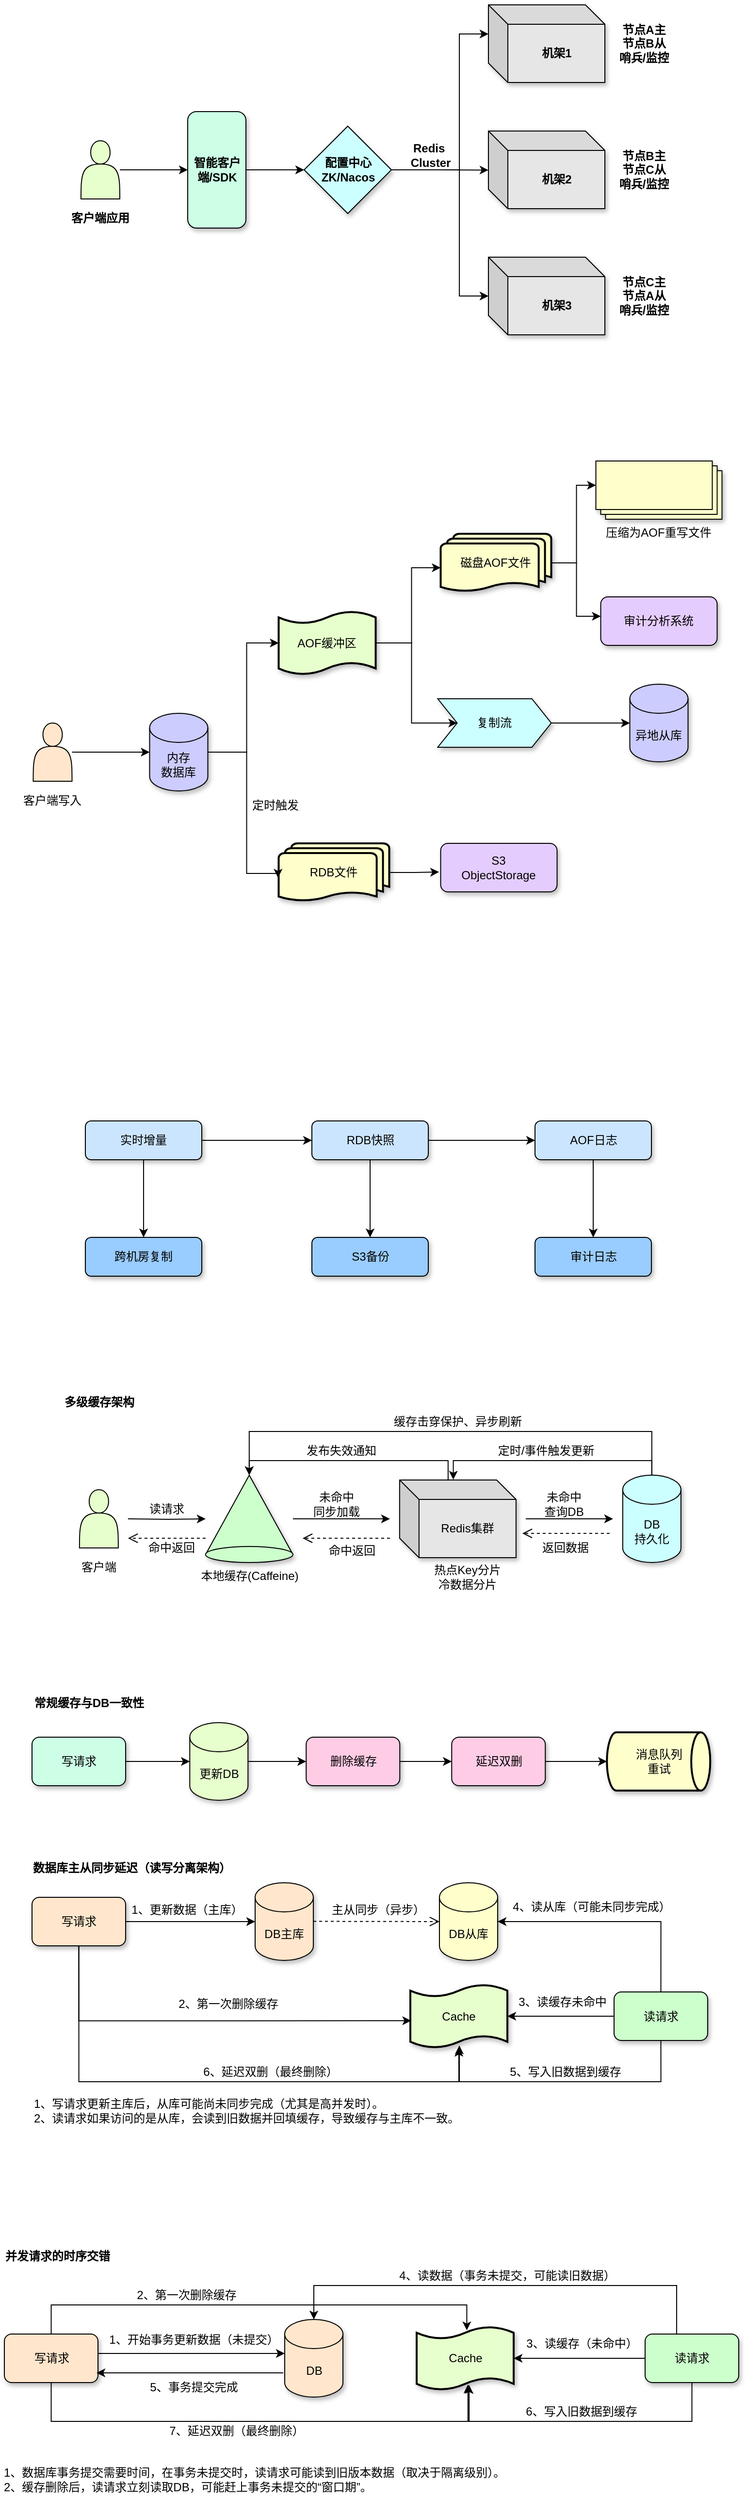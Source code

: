 <mxfile version="28.0.7">
  <diagram name="第 1 页" id="ju_VNKDs2XEqtu8UT7Nd">
    <mxGraphModel dx="1317" dy="641" grid="1" gridSize="10" guides="1" tooltips="1" connect="1" arrows="1" fold="1" page="1" pageScale="1" pageWidth="827" pageHeight="1169" math="0" shadow="0">
      <root>
        <mxCell id="0" />
        <mxCell id="1" parent="0" />
        <mxCell id="SutA2bySumvuOBI0gKyh-1" value="" style="group" parent="1" vertex="1" connectable="0">
          <mxGeometry x="102" y="90" width="623.5" height="340" as="geometry" />
        </mxCell>
        <mxCell id="SutA2bySumvuOBI0gKyh-2" style="edgeStyle=orthogonalEdgeStyle;rounded=0;orthogonalLoop=1;jettySize=auto;html=1;entryX=0.5;entryY=1;entryDx=0;entryDy=0;" parent="SutA2bySumvuOBI0gKyh-1" source="SutA2bySumvuOBI0gKyh-3" target="SutA2bySumvuOBI0gKyh-5" edge="1">
          <mxGeometry relative="1" as="geometry" />
        </mxCell>
        <mxCell id="SutA2bySumvuOBI0gKyh-3" value="" style="shape=actor;whiteSpace=wrap;html=1;fillColor=#E6FFCC;" parent="SutA2bySumvuOBI0gKyh-1" vertex="1">
          <mxGeometry x="13.5" y="140" width="40" height="60" as="geometry" />
        </mxCell>
        <mxCell id="SutA2bySumvuOBI0gKyh-4" style="edgeStyle=orthogonalEdgeStyle;rounded=0;orthogonalLoop=1;jettySize=auto;html=1;entryX=0;entryY=0.5;entryDx=0;entryDy=0;" parent="SutA2bySumvuOBI0gKyh-1" source="SutA2bySumvuOBI0gKyh-5" target="SutA2bySumvuOBI0gKyh-6" edge="1">
          <mxGeometry relative="1" as="geometry" />
        </mxCell>
        <mxCell id="SutA2bySumvuOBI0gKyh-5" value="&lt;b&gt;智能客户端/SDK&lt;/b&gt;" style="rounded=1;whiteSpace=wrap;html=1;direction=south;shadow=1;fillColor=#CCFFE6;" parent="SutA2bySumvuOBI0gKyh-1" vertex="1">
          <mxGeometry x="123.5" y="110" width="60" height="120" as="geometry" />
        </mxCell>
        <mxCell id="SutA2bySumvuOBI0gKyh-6" value="&lt;b&gt;配置中心 ZK/Nacos&lt;/b&gt;" style="rhombus;whiteSpace=wrap;html=1;shadow=1;fillColor=#CCFFFF;" parent="SutA2bySumvuOBI0gKyh-1" vertex="1">
          <mxGeometry x="243.5" y="125" width="90" height="90" as="geometry" />
        </mxCell>
        <mxCell id="SutA2bySumvuOBI0gKyh-7" value="&lt;b&gt;机架1&lt;/b&gt;" style="shape=cube;whiteSpace=wrap;html=1;boundedLbl=1;backgroundOutline=1;darkOpacity=0.05;darkOpacity2=0.1;shadow=1;fillColor=#E6E6E6;" parent="SutA2bySumvuOBI0gKyh-1" vertex="1">
          <mxGeometry x="433.5" width="120" height="80" as="geometry" />
        </mxCell>
        <mxCell id="SutA2bySumvuOBI0gKyh-8" value="&lt;b&gt;机架2&lt;/b&gt;" style="shape=cube;whiteSpace=wrap;html=1;boundedLbl=1;backgroundOutline=1;darkOpacity=0.05;darkOpacity2=0.1;shadow=1;fillColor=#E6E6E6;" parent="SutA2bySumvuOBI0gKyh-1" vertex="1">
          <mxGeometry x="433.5" y="130" width="120" height="80" as="geometry" />
        </mxCell>
        <mxCell id="SutA2bySumvuOBI0gKyh-9" value="&lt;b&gt;机架3&lt;/b&gt;" style="shape=cube;whiteSpace=wrap;html=1;boundedLbl=1;backgroundOutline=1;darkOpacity=0.05;darkOpacity2=0.1;shadow=1;fillColor=#E6E6E6;" parent="SutA2bySumvuOBI0gKyh-1" vertex="1">
          <mxGeometry x="433.5" y="260" width="120" height="80" as="geometry" />
        </mxCell>
        <mxCell id="SutA2bySumvuOBI0gKyh-10" value="&lt;b&gt;客户端应用&lt;/b&gt;" style="text;strokeColor=none;align=center;fillColor=none;html=1;verticalAlign=middle;whiteSpace=wrap;rounded=0;" parent="SutA2bySumvuOBI0gKyh-1" vertex="1">
          <mxGeometry y="210" width="67" height="20" as="geometry" />
        </mxCell>
        <mxCell id="SutA2bySumvuOBI0gKyh-11" style="edgeStyle=orthogonalEdgeStyle;rounded=0;orthogonalLoop=1;jettySize=auto;html=1;exitX=1;exitY=0.5;exitDx=0;exitDy=0;entryX=0;entryY=0.503;entryDx=0;entryDy=0;entryPerimeter=0;" parent="SutA2bySumvuOBI0gKyh-1" source="SutA2bySumvuOBI0gKyh-6" target="SutA2bySumvuOBI0gKyh-8" edge="1">
          <mxGeometry relative="1" as="geometry" />
        </mxCell>
        <mxCell id="SutA2bySumvuOBI0gKyh-12" style="edgeStyle=orthogonalEdgeStyle;rounded=0;orthogonalLoop=1;jettySize=auto;html=1;exitX=1;exitY=0.5;exitDx=0;exitDy=0;entryX=0;entryY=0;entryDx=0;entryDy=30;entryPerimeter=0;" parent="SutA2bySumvuOBI0gKyh-1" source="SutA2bySumvuOBI0gKyh-6" target="SutA2bySumvuOBI0gKyh-7" edge="1">
          <mxGeometry relative="1" as="geometry">
            <Array as="points">
              <mxPoint x="403.5" y="170" />
              <mxPoint x="403.5" y="30" />
            </Array>
          </mxGeometry>
        </mxCell>
        <mxCell id="SutA2bySumvuOBI0gKyh-13" style="edgeStyle=orthogonalEdgeStyle;rounded=0;orthogonalLoop=1;jettySize=auto;html=1;exitX=1;exitY=0.5;exitDx=0;exitDy=0;entryX=0;entryY=0.5;entryDx=0;entryDy=0;entryPerimeter=0;" parent="SutA2bySumvuOBI0gKyh-1" source="SutA2bySumvuOBI0gKyh-6" target="SutA2bySumvuOBI0gKyh-9" edge="1">
          <mxGeometry relative="1" as="geometry">
            <Array as="points">
              <mxPoint x="403.5" y="170" />
              <mxPoint x="403.5" y="300" />
            </Array>
          </mxGeometry>
        </mxCell>
        <mxCell id="SutA2bySumvuOBI0gKyh-14" value="&lt;b&gt;Redis&amp;nbsp;&lt;/b&gt;&lt;div&gt;&lt;b&gt;Cluster&lt;/b&gt;&lt;/div&gt;" style="text;strokeColor=none;align=center;fillColor=none;html=1;verticalAlign=middle;whiteSpace=wrap;rounded=0;" parent="SutA2bySumvuOBI0gKyh-1" vertex="1">
          <mxGeometry x="353.5" y="140" width="40" height="30" as="geometry" />
        </mxCell>
        <mxCell id="SutA2bySumvuOBI0gKyh-15" value="&lt;b&gt;节点A主&lt;br&gt;节点B从&lt;br&gt;哨兵/监控&lt;/b&gt;" style="text;strokeColor=none;align=center;fillColor=none;html=1;verticalAlign=middle;whiteSpace=wrap;rounded=0;" parent="SutA2bySumvuOBI0gKyh-1" vertex="1">
          <mxGeometry x="563.5" y="17.5" width="60" height="45" as="geometry" />
        </mxCell>
        <mxCell id="SutA2bySumvuOBI0gKyh-16" value="&lt;b&gt;节点B主&lt;br&gt;节点C从&lt;br&gt;哨兵/监控&lt;/b&gt;" style="text;strokeColor=none;align=center;fillColor=none;html=1;verticalAlign=middle;whiteSpace=wrap;rounded=0;" parent="SutA2bySumvuOBI0gKyh-1" vertex="1">
          <mxGeometry x="563.5" y="145" width="60" height="50" as="geometry" />
        </mxCell>
        <mxCell id="SutA2bySumvuOBI0gKyh-17" value="&lt;b&gt;节点C主&lt;br&gt;节点A从&lt;br&gt;哨兵/监控&lt;/b&gt;" style="text;strokeColor=none;align=center;fillColor=none;html=1;verticalAlign=middle;whiteSpace=wrap;rounded=0;" parent="SutA2bySumvuOBI0gKyh-1" vertex="1">
          <mxGeometry x="563.5" y="275" width="60" height="50" as="geometry" />
        </mxCell>
        <mxCell id="SutA2bySumvuOBI0gKyh-55" value="" style="group" parent="1" vertex="1" connectable="0">
          <mxGeometry x="51.25" y="560" width="725" height="520" as="geometry" />
        </mxCell>
        <mxCell id="SutA2bySumvuOBI0gKyh-56" value="" style="shape=actor;whiteSpace=wrap;html=1;fillColor=#FFE6CC;" parent="SutA2bySumvuOBI0gKyh-55" vertex="1">
          <mxGeometry x="15" y="270" width="40" height="60" as="geometry" />
        </mxCell>
        <mxCell id="SutA2bySumvuOBI0gKyh-57" value="内存&lt;div&gt;数据库&lt;/div&gt;" style="shape=cylinder3;whiteSpace=wrap;html=1;boundedLbl=1;backgroundOutline=1;size=15;shadow=1;fillColor=#CCCCFF;" parent="SutA2bySumvuOBI0gKyh-55" vertex="1">
          <mxGeometry x="135" y="260" width="60" height="80" as="geometry" />
        </mxCell>
        <mxCell id="SutA2bySumvuOBI0gKyh-58" value="RDB文件" style="strokeWidth=2;html=1;shape=mxgraph.flowchart.multi-document;whiteSpace=wrap;shadow=1;fillColor=#FFFFCC;" parent="SutA2bySumvuOBI0gKyh-55" vertex="1">
          <mxGeometry x="268" y="394" width="114" height="60" as="geometry" />
        </mxCell>
        <mxCell id="SutA2bySumvuOBI0gKyh-59" value="S3&lt;br&gt;ObjectStorage" style="rounded=1;whiteSpace=wrap;html=1;shadow=1;fillColor=#E5CCFF;" parent="SutA2bySumvuOBI0gKyh-55" vertex="1">
          <mxGeometry x="435" y="394" width="120" height="50" as="geometry" />
        </mxCell>
        <mxCell id="SutA2bySumvuOBI0gKyh-60" style="edgeStyle=orthogonalEdgeStyle;rounded=0;orthogonalLoop=1;jettySize=auto;html=1;entryX=0;entryY=0.5;entryDx=0;entryDy=0;entryPerimeter=0;" parent="SutA2bySumvuOBI0gKyh-55" source="SutA2bySumvuOBI0gKyh-56" target="SutA2bySumvuOBI0gKyh-57" edge="1">
          <mxGeometry relative="1" as="geometry" />
        </mxCell>
        <mxCell id="SutA2bySumvuOBI0gKyh-61" style="edgeStyle=orthogonalEdgeStyle;rounded=0;orthogonalLoop=1;jettySize=auto;html=1;exitX=1;exitY=0.5;exitDx=0;exitDy=0;exitPerimeter=0;entryX=0;entryY=0.5;entryDx=0;entryDy=0;entryPerimeter=0;" parent="SutA2bySumvuOBI0gKyh-55" source="SutA2bySumvuOBI0gKyh-57" target="SutA2bySumvuOBI0gKyh-68" edge="1">
          <mxGeometry relative="1" as="geometry">
            <Array as="points">
              <mxPoint x="235" y="300" />
              <mxPoint x="235" y="188" />
            </Array>
          </mxGeometry>
        </mxCell>
        <mxCell id="SutA2bySumvuOBI0gKyh-62" style="edgeStyle=orthogonalEdgeStyle;rounded=0;orthogonalLoop=1;jettySize=auto;html=1;exitX=1;exitY=0.5;exitDx=0;exitDy=0;exitPerimeter=0;entryX=-0.006;entryY=0.589;entryDx=0;entryDy=0;entryPerimeter=0;" parent="SutA2bySumvuOBI0gKyh-55" source="SutA2bySumvuOBI0gKyh-57" target="SutA2bySumvuOBI0gKyh-58" edge="1">
          <mxGeometry relative="1" as="geometry">
            <Array as="points">
              <mxPoint x="235" y="300" />
              <mxPoint x="235" y="425" />
            </Array>
          </mxGeometry>
        </mxCell>
        <mxCell id="SutA2bySumvuOBI0gKyh-63" style="edgeStyle=orthogonalEdgeStyle;rounded=0;orthogonalLoop=1;jettySize=auto;html=1;entryX=-0.014;entryY=0.591;entryDx=0;entryDy=0;entryPerimeter=0;" parent="SutA2bySumvuOBI0gKyh-55" source="SutA2bySumvuOBI0gKyh-58" target="SutA2bySumvuOBI0gKyh-59" edge="1">
          <mxGeometry relative="1" as="geometry" />
        </mxCell>
        <mxCell id="SutA2bySumvuOBI0gKyh-64" value="客户端写入" style="text;strokeColor=none;align=center;fillColor=none;html=1;verticalAlign=middle;whiteSpace=wrap;rounded=0;" parent="SutA2bySumvuOBI0gKyh-55" vertex="1">
          <mxGeometry y="340" width="70" height="20" as="geometry" />
        </mxCell>
        <mxCell id="SutA2bySumvuOBI0gKyh-65" value="定时触发" style="text;strokeColor=none;align=center;fillColor=none;html=1;verticalAlign=middle;whiteSpace=wrap;rounded=0;" parent="SutA2bySumvuOBI0gKyh-55" vertex="1">
          <mxGeometry x="235" y="340" width="60" height="30" as="geometry" />
        </mxCell>
        <mxCell id="SutA2bySumvuOBI0gKyh-66" value="" style="group" parent="SutA2bySumvuOBI0gKyh-55" vertex="1" connectable="0">
          <mxGeometry x="268" width="457" height="310" as="geometry" />
        </mxCell>
        <mxCell id="SutA2bySumvuOBI0gKyh-67" style="edgeStyle=orthogonalEdgeStyle;rounded=0;orthogonalLoop=1;jettySize=auto;html=1;exitX=1;exitY=0.5;exitDx=0;exitDy=0;exitPerimeter=0;entryX=0;entryY=0.5;entryDx=0;entryDy=0;" parent="SutA2bySumvuOBI0gKyh-66" source="SutA2bySumvuOBI0gKyh-68" target="SutA2bySumvuOBI0gKyh-69" edge="1">
          <mxGeometry relative="1" as="geometry">
            <Array as="points">
              <mxPoint x="137" y="188" />
              <mxPoint x="137" y="270" />
            </Array>
          </mxGeometry>
        </mxCell>
        <mxCell id="SutA2bySumvuOBI0gKyh-68" value="AOF缓冲区" style="shape=tape;whiteSpace=wrap;html=1;strokeWidth=2;size=0.19;shadow=1;fillColor=#E6FFCC;" parent="SutA2bySumvuOBI0gKyh-66" vertex="1">
          <mxGeometry y="155" width="100" height="65" as="geometry" />
        </mxCell>
        <mxCell id="SutA2bySumvuOBI0gKyh-69" value="复制流" style="shape=step;perimeter=stepPerimeter;whiteSpace=wrap;html=1;fixedSize=1;shadow=1;fillColor=#CCFFFF;" parent="SutA2bySumvuOBI0gKyh-66" vertex="1">
          <mxGeometry x="164" y="245" width="117" height="50" as="geometry" />
        </mxCell>
        <mxCell id="SutA2bySumvuOBI0gKyh-70" value="磁盘AOF文件" style="strokeWidth=2;html=1;shape=mxgraph.flowchart.multi-document;whiteSpace=wrap;shadow=1;fillColor=#FFFFCC;" parent="SutA2bySumvuOBI0gKyh-66" vertex="1">
          <mxGeometry x="167" y="75" width="114" height="60" as="geometry" />
        </mxCell>
        <mxCell id="SutA2bySumvuOBI0gKyh-71" value="压缩为AOF重写文件" style="verticalLabelPosition=bottom;verticalAlign=top;html=1;shape=mxgraph.basic.layered_rect;dx=10;outlineConnect=0;whiteSpace=wrap;shadow=1;fillColor=#FFFFCC;" parent="SutA2bySumvuOBI0gKyh-66" vertex="1">
          <mxGeometry x="327" width="130" height="60" as="geometry" />
        </mxCell>
        <mxCell id="SutA2bySumvuOBI0gKyh-72" value="异地从库" style="shape=cylinder3;whiteSpace=wrap;html=1;boundedLbl=1;backgroundOutline=1;size=15;shadow=1;fillColor=#CCCCFF;" parent="SutA2bySumvuOBI0gKyh-66" vertex="1">
          <mxGeometry x="362" y="230" width="60" height="80" as="geometry" />
        </mxCell>
        <mxCell id="SutA2bySumvuOBI0gKyh-73" value="审计分析系统" style="rounded=1;whiteSpace=wrap;html=1;shadow=1;fillColor=#E5CCFF;" parent="SutA2bySumvuOBI0gKyh-66" vertex="1">
          <mxGeometry x="332" y="140" width="120" height="50" as="geometry" />
        </mxCell>
        <mxCell id="SutA2bySumvuOBI0gKyh-74" style="edgeStyle=orthogonalEdgeStyle;rounded=0;orthogonalLoop=1;jettySize=auto;html=1;exitX=1;exitY=0.5;exitDx=0;exitDy=0;exitPerimeter=0;entryX=0;entryY=0.583;entryDx=0;entryDy=0;entryPerimeter=0;" parent="SutA2bySumvuOBI0gKyh-66" source="SutA2bySumvuOBI0gKyh-68" target="SutA2bySumvuOBI0gKyh-70" edge="1">
          <mxGeometry relative="1" as="geometry">
            <Array as="points">
              <mxPoint x="137" y="188" />
              <mxPoint x="137" y="110" />
            </Array>
          </mxGeometry>
        </mxCell>
        <mxCell id="SutA2bySumvuOBI0gKyh-75" style="edgeStyle=orthogonalEdgeStyle;rounded=0;orthogonalLoop=1;jettySize=auto;html=1;entryX=0;entryY=0;entryDx=0;entryDy=25;entryPerimeter=0;" parent="SutA2bySumvuOBI0gKyh-66" source="SutA2bySumvuOBI0gKyh-70" target="SutA2bySumvuOBI0gKyh-71" edge="1">
          <mxGeometry relative="1" as="geometry">
            <Array as="points">
              <mxPoint x="307" y="105" />
              <mxPoint x="307" y="25" />
            </Array>
          </mxGeometry>
        </mxCell>
        <mxCell id="SutA2bySumvuOBI0gKyh-76" style="edgeStyle=orthogonalEdgeStyle;rounded=0;orthogonalLoop=1;jettySize=auto;html=1;exitX=1;exitY=0.5;exitDx=0;exitDy=0;exitPerimeter=0;entryX=0;entryY=0.4;entryDx=0;entryDy=0;entryPerimeter=0;" parent="SutA2bySumvuOBI0gKyh-66" source="SutA2bySumvuOBI0gKyh-70" target="SutA2bySumvuOBI0gKyh-73" edge="1">
          <mxGeometry relative="1" as="geometry">
            <Array as="points">
              <mxPoint x="307" y="105" />
              <mxPoint x="307" y="160" />
            </Array>
          </mxGeometry>
        </mxCell>
        <mxCell id="SutA2bySumvuOBI0gKyh-77" style="edgeStyle=orthogonalEdgeStyle;rounded=0;orthogonalLoop=1;jettySize=auto;html=1;entryX=0;entryY=0.5;entryDx=0;entryDy=0;entryPerimeter=0;" parent="SutA2bySumvuOBI0gKyh-66" source="SutA2bySumvuOBI0gKyh-69" target="SutA2bySumvuOBI0gKyh-72" edge="1">
          <mxGeometry relative="1" as="geometry" />
        </mxCell>
        <mxCell id="NqtBwNRpQWelGXE45hyR-13" value="" style="group" vertex="1" connectable="0" parent="1">
          <mxGeometry x="65" y="1830" width="699.13" height="110" as="geometry" />
        </mxCell>
        <mxCell id="NqtBwNRpQWelGXE45hyR-9" style="edgeStyle=orthogonalEdgeStyle;rounded=0;orthogonalLoop=1;jettySize=auto;html=1;entryX=0;entryY=0.5;entryDx=0;entryDy=0;" edge="1" parent="NqtBwNRpQWelGXE45hyR-13" source="NqtBwNRpQWelGXE45hyR-2" target="NqtBwNRpQWelGXE45hyR-5">
          <mxGeometry relative="1" as="geometry" />
        </mxCell>
        <mxCell id="NqtBwNRpQWelGXE45hyR-2" value="更新DB" style="shape=cylinder3;whiteSpace=wrap;html=1;boundedLbl=1;backgroundOutline=1;size=15;fillColor=#E6FFCC;shadow=1;" vertex="1" parent="NqtBwNRpQWelGXE45hyR-13">
          <mxGeometry x="162.63" y="30" width="60" height="80" as="geometry" />
        </mxCell>
        <mxCell id="NqtBwNRpQWelGXE45hyR-3" value="写请求" style="rounded=1;whiteSpace=wrap;html=1;fillColor=#CCFFE6;shadow=1;" vertex="1" parent="NqtBwNRpQWelGXE45hyR-13">
          <mxGeometry y="45" width="96.5" height="50" as="geometry" />
        </mxCell>
        <mxCell id="NqtBwNRpQWelGXE45hyR-10" style="edgeStyle=orthogonalEdgeStyle;rounded=0;orthogonalLoop=1;jettySize=auto;html=1;entryX=0;entryY=0.5;entryDx=0;entryDy=0;" edge="1" parent="NqtBwNRpQWelGXE45hyR-13" source="NqtBwNRpQWelGXE45hyR-5" target="NqtBwNRpQWelGXE45hyR-6">
          <mxGeometry relative="1" as="geometry" />
        </mxCell>
        <mxCell id="NqtBwNRpQWelGXE45hyR-5" value="删除缓存" style="rounded=1;whiteSpace=wrap;html=1;fillColor=#FFCCE6;shadow=1;" vertex="1" parent="NqtBwNRpQWelGXE45hyR-13">
          <mxGeometry x="282.63" y="45" width="96.5" height="50" as="geometry" />
        </mxCell>
        <mxCell id="NqtBwNRpQWelGXE45hyR-6" value="延迟双删" style="rounded=1;whiteSpace=wrap;html=1;fillColor=#FFCCE6;shadow=1;" vertex="1" parent="NqtBwNRpQWelGXE45hyR-13">
          <mxGeometry x="432.63" y="45" width="96.5" height="50" as="geometry" />
        </mxCell>
        <mxCell id="NqtBwNRpQWelGXE45hyR-7" value="消息队列&lt;br&gt;重试" style="strokeWidth=2;html=1;shape=mxgraph.flowchart.direct_data;whiteSpace=wrap;fillColor=#FFFFCC;shadow=1;" vertex="1" parent="NqtBwNRpQWelGXE45hyR-13">
          <mxGeometry x="592.63" y="40" width="106.5" height="60" as="geometry" />
        </mxCell>
        <mxCell id="NqtBwNRpQWelGXE45hyR-8" style="edgeStyle=orthogonalEdgeStyle;rounded=0;orthogonalLoop=1;jettySize=auto;html=1;entryX=0;entryY=0.5;entryDx=0;entryDy=0;entryPerimeter=0;" edge="1" parent="NqtBwNRpQWelGXE45hyR-13" source="NqtBwNRpQWelGXE45hyR-3" target="NqtBwNRpQWelGXE45hyR-2">
          <mxGeometry relative="1" as="geometry" />
        </mxCell>
        <mxCell id="NqtBwNRpQWelGXE45hyR-11" style="edgeStyle=orthogonalEdgeStyle;rounded=0;orthogonalLoop=1;jettySize=auto;html=1;entryX=0;entryY=0.5;entryDx=0;entryDy=0;entryPerimeter=0;" edge="1" parent="NqtBwNRpQWelGXE45hyR-13" source="NqtBwNRpQWelGXE45hyR-6" target="NqtBwNRpQWelGXE45hyR-7">
          <mxGeometry relative="1" as="geometry" />
        </mxCell>
        <mxCell id="NqtBwNRpQWelGXE45hyR-12" value="&lt;b&gt;常规缓存与DB一致性&lt;/b&gt;" style="text;strokeColor=none;align=center;fillColor=none;html=1;verticalAlign=middle;whiteSpace=wrap;rounded=0;" vertex="1" parent="NqtBwNRpQWelGXE45hyR-13">
          <mxGeometry width="118" height="20" as="geometry" />
        </mxCell>
        <mxCell id="NqtBwNRpQWelGXE45hyR-19" value="" style="group" vertex="1" connectable="0" parent="1">
          <mxGeometry x="93.56" y="1520" width="640.38" height="205" as="geometry" />
        </mxCell>
        <mxCell id="NqtBwNRpQWelGXE45hyR-20" value="&lt;b&gt;多级缓存架构&lt;/b&gt;" style="text;strokeColor=none;align=center;fillColor=none;html=1;verticalAlign=middle;whiteSpace=wrap;rounded=0;" vertex="1" parent="NqtBwNRpQWelGXE45hyR-19">
          <mxGeometry width="80.75" height="20" as="geometry" />
        </mxCell>
        <mxCell id="NqtBwNRpQWelGXE45hyR-21" value="" style="group" vertex="1" connectable="0" parent="NqtBwNRpQWelGXE45hyR-19">
          <mxGeometry x="20.38" y="20" width="620" height="185" as="geometry" />
        </mxCell>
        <mxCell id="NqtBwNRpQWelGXE45hyR-22" value="" style="shape=actor;whiteSpace=wrap;html=1;fillColor=#E6FFCC;" vertex="1" parent="NqtBwNRpQWelGXE45hyR-21">
          <mxGeometry y="80" width="40" height="60" as="geometry" />
        </mxCell>
        <mxCell id="NqtBwNRpQWelGXE45hyR-23" value="本地缓存(Caffeine)" style="verticalLabelPosition=bottom;verticalAlign=top;html=1;shape=mxgraph.basic.cone;fillColor=#CCFFCC;shadow=1;" vertex="1" parent="NqtBwNRpQWelGXE45hyR-21">
          <mxGeometry x="130" y="65" width="90" height="90" as="geometry" />
        </mxCell>
        <mxCell id="NqtBwNRpQWelGXE45hyR-24" value="Redis集群" style="shape=cube;whiteSpace=wrap;html=1;boundedLbl=1;backgroundOutline=1;darkOpacity=0.05;darkOpacity2=0.1;fillColor=#E6E6E6;shadow=1;" vertex="1" parent="NqtBwNRpQWelGXE45hyR-21">
          <mxGeometry x="330" y="70" width="120" height="80" as="geometry" />
        </mxCell>
        <mxCell id="NqtBwNRpQWelGXE45hyR-25" value="DB&lt;div&gt;持久化&lt;/div&gt;" style="shape=cylinder3;whiteSpace=wrap;html=1;boundedLbl=1;backgroundOutline=1;size=15;fillColor=#CCFFFF;shadow=1;" vertex="1" parent="NqtBwNRpQWelGXE45hyR-21">
          <mxGeometry x="560" y="65" width="60" height="90" as="geometry" />
        </mxCell>
        <mxCell id="NqtBwNRpQWelGXE45hyR-26" value="热点Key分片&lt;br&gt;冷数据分片" style="text;strokeColor=none;align=center;fillColor=none;html=1;verticalAlign=middle;whiteSpace=wrap;rounded=0;" vertex="1" parent="NqtBwNRpQWelGXE45hyR-21">
          <mxGeometry x="360" y="155" width="80" height="30" as="geometry" />
        </mxCell>
        <mxCell id="NqtBwNRpQWelGXE45hyR-27" value="客户端" style="text;strokeColor=none;align=center;fillColor=none;html=1;verticalAlign=middle;whiteSpace=wrap;rounded=0;" vertex="1" parent="NqtBwNRpQWelGXE45hyR-21">
          <mxGeometry y="150" width="40" height="20" as="geometry" />
        </mxCell>
        <mxCell id="NqtBwNRpQWelGXE45hyR-28" style="edgeStyle=orthogonalEdgeStyle;rounded=0;orthogonalLoop=1;jettySize=auto;html=1;exitX=0;exitY=0;exitDx=50;exitDy=0;exitPerimeter=0;entryX=0.5;entryY=0;entryDx=0;entryDy=0;entryPerimeter=0;" edge="1" parent="NqtBwNRpQWelGXE45hyR-21" source="NqtBwNRpQWelGXE45hyR-24" target="NqtBwNRpQWelGXE45hyR-23">
          <mxGeometry relative="1" as="geometry" />
        </mxCell>
        <mxCell id="NqtBwNRpQWelGXE45hyR-29" style="edgeStyle=orthogonalEdgeStyle;rounded=0;orthogonalLoop=1;jettySize=auto;html=1;exitX=0.5;exitY=0;exitDx=0;exitDy=0;exitPerimeter=0;entryX=0.5;entryY=0;entryDx=0;entryDy=0;entryPerimeter=0;" edge="1" parent="NqtBwNRpQWelGXE45hyR-21" source="NqtBwNRpQWelGXE45hyR-25" target="NqtBwNRpQWelGXE45hyR-23">
          <mxGeometry relative="1" as="geometry">
            <Array as="points">
              <mxPoint x="590" y="20" />
              <mxPoint x="175" y="20" />
            </Array>
          </mxGeometry>
        </mxCell>
        <mxCell id="NqtBwNRpQWelGXE45hyR-30" style="edgeStyle=orthogonalEdgeStyle;rounded=0;orthogonalLoop=1;jettySize=auto;html=1;entryX=0.461;entryY=-0.005;entryDx=0;entryDy=0;entryPerimeter=0;" edge="1" parent="NqtBwNRpQWelGXE45hyR-21" source="NqtBwNRpQWelGXE45hyR-25" target="NqtBwNRpQWelGXE45hyR-24">
          <mxGeometry relative="1" as="geometry">
            <Array as="points">
              <mxPoint x="590" y="50" />
              <mxPoint x="385" y="50" />
            </Array>
          </mxGeometry>
        </mxCell>
        <mxCell id="NqtBwNRpQWelGXE45hyR-31" value="" style="group" vertex="1" connectable="0" parent="NqtBwNRpQWelGXE45hyR-21">
          <mxGeometry x="456.5" y="80" width="93.5" height="70" as="geometry" />
        </mxCell>
        <mxCell id="NqtBwNRpQWelGXE45hyR-32" style="edgeStyle=orthogonalEdgeStyle;rounded=0;orthogonalLoop=1;jettySize=auto;html=1;" edge="1" parent="NqtBwNRpQWelGXE45hyR-31">
          <mxGeometry relative="1" as="geometry">
            <mxPoint x="3.5" y="30" as="sourcePoint" />
            <mxPoint x="93.5" y="30" as="targetPoint" />
          </mxGeometry>
        </mxCell>
        <mxCell id="NqtBwNRpQWelGXE45hyR-33" value="未命中&lt;br&gt;查询DB" style="text;strokeColor=none;align=center;fillColor=none;html=1;verticalAlign=middle;whiteSpace=wrap;rounded=0;" vertex="1" parent="NqtBwNRpQWelGXE45hyR-31">
          <mxGeometry x="20" width="46.5" height="30" as="geometry" />
        </mxCell>
        <mxCell id="NqtBwNRpQWelGXE45hyR-34" value="" style="html=1;verticalAlign=bottom;endArrow=open;dashed=1;endSize=8;curved=0;rounded=0;" edge="1" parent="NqtBwNRpQWelGXE45hyR-31">
          <mxGeometry relative="1" as="geometry">
            <mxPoint x="90" y="45" as="sourcePoint" />
            <mxPoint y="45" as="targetPoint" />
          </mxGeometry>
        </mxCell>
        <mxCell id="NqtBwNRpQWelGXE45hyR-35" value="返回数据" style="text;strokeColor=none;align=center;fillColor=none;html=1;verticalAlign=middle;whiteSpace=wrap;rounded=0;" vertex="1" parent="NqtBwNRpQWelGXE45hyR-31">
          <mxGeometry x="20" y="50" width="50" height="20" as="geometry" />
        </mxCell>
        <mxCell id="NqtBwNRpQWelGXE45hyR-36" value="" style="group" vertex="1" connectable="0" parent="NqtBwNRpQWelGXE45hyR-21">
          <mxGeometry x="230" y="80" width="90" height="70" as="geometry" />
        </mxCell>
        <mxCell id="NqtBwNRpQWelGXE45hyR-37" style="edgeStyle=orthogonalEdgeStyle;rounded=0;orthogonalLoop=1;jettySize=auto;html=1;" edge="1" parent="NqtBwNRpQWelGXE45hyR-36" source="NqtBwNRpQWelGXE45hyR-23">
          <mxGeometry relative="1" as="geometry">
            <mxPoint x="90" y="30" as="targetPoint" />
          </mxGeometry>
        </mxCell>
        <mxCell id="NqtBwNRpQWelGXE45hyR-38" value="" style="html=1;verticalAlign=bottom;endArrow=open;dashed=1;endSize=8;curved=0;rounded=0;" edge="1" parent="NqtBwNRpQWelGXE45hyR-36">
          <mxGeometry relative="1" as="geometry">
            <mxPoint x="90" y="50" as="sourcePoint" />
            <mxPoint y="50" as="targetPoint" />
          </mxGeometry>
        </mxCell>
        <mxCell id="NqtBwNRpQWelGXE45hyR-39" value="命中返回" style="text;strokeColor=none;align=center;fillColor=none;html=1;verticalAlign=middle;whiteSpace=wrap;rounded=0;" vertex="1" parent="NqtBwNRpQWelGXE45hyR-36">
          <mxGeometry x="26.5" y="55" width="50" height="15" as="geometry" />
        </mxCell>
        <mxCell id="NqtBwNRpQWelGXE45hyR-40" value="未命中&lt;br&gt;同步加载" style="text;strokeColor=none;align=center;fillColor=none;html=1;verticalAlign=middle;whiteSpace=wrap;rounded=0;" vertex="1" parent="NqtBwNRpQWelGXE45hyR-36">
          <mxGeometry x="10" width="50" height="30" as="geometry" />
        </mxCell>
        <mxCell id="NqtBwNRpQWelGXE45hyR-41" value="" style="group" vertex="1" connectable="0" parent="NqtBwNRpQWelGXE45hyR-21">
          <mxGeometry x="50" y="90" width="80" height="60" as="geometry" />
        </mxCell>
        <mxCell id="NqtBwNRpQWelGXE45hyR-42" style="edgeStyle=orthogonalEdgeStyle;rounded=0;orthogonalLoop=1;jettySize=auto;html=1;" edge="1" parent="NqtBwNRpQWelGXE45hyR-41" target="NqtBwNRpQWelGXE45hyR-23">
          <mxGeometry relative="1" as="geometry">
            <mxPoint y="20" as="sourcePoint" />
          </mxGeometry>
        </mxCell>
        <mxCell id="NqtBwNRpQWelGXE45hyR-43" value="" style="html=1;verticalAlign=bottom;endArrow=open;dashed=1;endSize=8;curved=0;rounded=0;" edge="1" parent="NqtBwNRpQWelGXE45hyR-41">
          <mxGeometry relative="1" as="geometry">
            <mxPoint x="80" y="40" as="sourcePoint" />
            <mxPoint y="40" as="targetPoint" />
          </mxGeometry>
        </mxCell>
        <mxCell id="NqtBwNRpQWelGXE45hyR-44" value="命中返回" style="text;strokeColor=none;align=center;fillColor=none;html=1;verticalAlign=middle;whiteSpace=wrap;rounded=0;" vertex="1" parent="NqtBwNRpQWelGXE45hyR-41">
          <mxGeometry x="20" y="40" width="50" height="20" as="geometry" />
        </mxCell>
        <mxCell id="NqtBwNRpQWelGXE45hyR-45" value="读请求" style="text;strokeColor=none;align=center;fillColor=none;html=1;verticalAlign=middle;whiteSpace=wrap;rounded=0;" vertex="1" parent="NqtBwNRpQWelGXE45hyR-41">
          <mxGeometry x="20" width="40" height="20" as="geometry" />
        </mxCell>
        <mxCell id="NqtBwNRpQWelGXE45hyR-46" value="缓存击穿保护、异步刷新" style="text;strokeColor=none;align=center;fillColor=none;html=1;verticalAlign=middle;whiteSpace=wrap;rounded=0;" vertex="1" parent="NqtBwNRpQWelGXE45hyR-21">
          <mxGeometry x="322" width="136" height="20" as="geometry" />
        </mxCell>
        <mxCell id="NqtBwNRpQWelGXE45hyR-47" value="定时/事件触发更新" style="text;strokeColor=none;align=center;fillColor=none;html=1;verticalAlign=middle;whiteSpace=wrap;rounded=0;" vertex="1" parent="NqtBwNRpQWelGXE45hyR-21">
          <mxGeometry x="430" y="30" width="102" height="20" as="geometry" />
        </mxCell>
        <mxCell id="NqtBwNRpQWelGXE45hyR-48" value="发布失效通知" style="text;strokeColor=none;align=center;fillColor=none;html=1;verticalAlign=middle;whiteSpace=wrap;rounded=0;" vertex="1" parent="NqtBwNRpQWelGXE45hyR-21">
          <mxGeometry x="230" y="30" width="80" height="20" as="geometry" />
        </mxCell>
        <mxCell id="SutA2bySumvuOBI0gKyh-43" value="" style="group" parent="1" vertex="1" connectable="0">
          <mxGeometry x="120" y="1240" width="583.5" height="160" as="geometry" />
        </mxCell>
        <mxCell id="SutA2bySumvuOBI0gKyh-44" style="edgeStyle=orthogonalEdgeStyle;rounded=0;orthogonalLoop=1;jettySize=auto;html=1;exitX=1;exitY=0.5;exitDx=0;exitDy=0;entryX=0;entryY=0.5;entryDx=0;entryDy=0;" parent="SutA2bySumvuOBI0gKyh-43" source="SutA2bySumvuOBI0gKyh-46" target="SutA2bySumvuOBI0gKyh-49" edge="1">
          <mxGeometry relative="1" as="geometry" />
        </mxCell>
        <mxCell id="SutA2bySumvuOBI0gKyh-45" style="edgeStyle=orthogonalEdgeStyle;rounded=0;orthogonalLoop=1;jettySize=auto;html=1;entryX=0.5;entryY=0;entryDx=0;entryDy=0;" parent="SutA2bySumvuOBI0gKyh-43" source="SutA2bySumvuOBI0gKyh-46" target="SutA2bySumvuOBI0gKyh-52" edge="1">
          <mxGeometry relative="1" as="geometry" />
        </mxCell>
        <mxCell id="SutA2bySumvuOBI0gKyh-46" value="实时增量" style="rounded=1;whiteSpace=wrap;html=1;shadow=1;fillColor=#CCE5FF;" parent="SutA2bySumvuOBI0gKyh-43" vertex="1">
          <mxGeometry width="120" height="40" as="geometry" />
        </mxCell>
        <mxCell id="SutA2bySumvuOBI0gKyh-47" style="edgeStyle=orthogonalEdgeStyle;rounded=0;orthogonalLoop=1;jettySize=auto;html=1;exitX=1;exitY=0.5;exitDx=0;exitDy=0;entryX=0;entryY=0.5;entryDx=0;entryDy=0;" parent="SutA2bySumvuOBI0gKyh-43" source="SutA2bySumvuOBI0gKyh-49" target="SutA2bySumvuOBI0gKyh-51" edge="1">
          <mxGeometry relative="1" as="geometry" />
        </mxCell>
        <mxCell id="SutA2bySumvuOBI0gKyh-48" style="edgeStyle=orthogonalEdgeStyle;rounded=0;orthogonalLoop=1;jettySize=auto;html=1;entryX=0.5;entryY=0;entryDx=0;entryDy=0;" parent="SutA2bySumvuOBI0gKyh-43" source="SutA2bySumvuOBI0gKyh-49" target="SutA2bySumvuOBI0gKyh-53" edge="1">
          <mxGeometry relative="1" as="geometry" />
        </mxCell>
        <mxCell id="SutA2bySumvuOBI0gKyh-49" value="RDB快照" style="rounded=1;whiteSpace=wrap;html=1;shadow=1;fillColor=#CCE5FF;" parent="SutA2bySumvuOBI0gKyh-43" vertex="1">
          <mxGeometry x="233.5" width="120" height="40" as="geometry" />
        </mxCell>
        <mxCell id="SutA2bySumvuOBI0gKyh-50" style="edgeStyle=orthogonalEdgeStyle;rounded=0;orthogonalLoop=1;jettySize=auto;html=1;entryX=0.5;entryY=0;entryDx=0;entryDy=0;" parent="SutA2bySumvuOBI0gKyh-43" source="SutA2bySumvuOBI0gKyh-51" target="SutA2bySumvuOBI0gKyh-54" edge="1">
          <mxGeometry relative="1" as="geometry" />
        </mxCell>
        <mxCell id="SutA2bySumvuOBI0gKyh-51" value="AOF日志" style="rounded=1;whiteSpace=wrap;html=1;shadow=1;fillColor=#CCE5FF;" parent="SutA2bySumvuOBI0gKyh-43" vertex="1">
          <mxGeometry x="463.5" width="120" height="40" as="geometry" />
        </mxCell>
        <mxCell id="SutA2bySumvuOBI0gKyh-52" value="跨机房复制" style="rounded=1;whiteSpace=wrap;html=1;shadow=1;fillColor=#99CCFF;" parent="SutA2bySumvuOBI0gKyh-43" vertex="1">
          <mxGeometry y="120" width="120" height="40" as="geometry" />
        </mxCell>
        <mxCell id="SutA2bySumvuOBI0gKyh-53" value="S3备份" style="rounded=1;whiteSpace=wrap;html=1;shadow=1;fillColor=#99CCFF;" parent="SutA2bySumvuOBI0gKyh-43" vertex="1">
          <mxGeometry x="233.5" y="120" width="120" height="40" as="geometry" />
        </mxCell>
        <mxCell id="SutA2bySumvuOBI0gKyh-54" value="审计日志" style="rounded=1;whiteSpace=wrap;html=1;shadow=1;fillColor=#99CCFF;" parent="SutA2bySumvuOBI0gKyh-43" vertex="1">
          <mxGeometry x="463.5" y="120" width="120" height="40" as="geometry" />
        </mxCell>
        <mxCell id="NqtBwNRpQWelGXE45hyR-99" value="" style="group" vertex="1" connectable="0" parent="1">
          <mxGeometry x="65" y="2000" width="696.5" height="280" as="geometry" />
        </mxCell>
        <mxCell id="NqtBwNRpQWelGXE45hyR-97" value="" style="group" vertex="1" connectable="0" parent="NqtBwNRpQWelGXE45hyR-99">
          <mxGeometry width="696.5" height="230" as="geometry" />
        </mxCell>
        <mxCell id="NqtBwNRpQWelGXE45hyR-81" value="DB从库" style="shape=cylinder3;whiteSpace=wrap;html=1;boundedLbl=1;backgroundOutline=1;size=15;fillColor=#FFFFCC;shadow=1;" vertex="1" parent="NqtBwNRpQWelGXE45hyR-97">
          <mxGeometry x="420" y="25" width="60" height="80" as="geometry" />
        </mxCell>
        <mxCell id="NqtBwNRpQWelGXE45hyR-93" style="edgeStyle=orthogonalEdgeStyle;rounded=0;orthogonalLoop=1;jettySize=auto;html=1;exitX=0.5;exitY=1;exitDx=0;exitDy=0;" edge="1" parent="NqtBwNRpQWelGXE45hyR-97" source="NqtBwNRpQWelGXE45hyR-49" target="NqtBwNRpQWelGXE45hyR-51">
          <mxGeometry relative="1" as="geometry">
            <Array as="points">
              <mxPoint x="48" y="230" />
              <mxPoint x="440" y="230" />
            </Array>
          </mxGeometry>
        </mxCell>
        <mxCell id="NqtBwNRpQWelGXE45hyR-49" value="写请求" style="rounded=1;whiteSpace=wrap;html=1;fillColor=#FFE6CC;shadow=1;" vertex="1" parent="NqtBwNRpQWelGXE45hyR-97">
          <mxGeometry y="40" width="96.5" height="50" as="geometry" />
        </mxCell>
        <mxCell id="NqtBwNRpQWelGXE45hyR-50" value="DB主库" style="shape=cylinder3;whiteSpace=wrap;html=1;boundedLbl=1;backgroundOutline=1;size=15;fillColor=#FFE6CC;shadow=1;" vertex="1" parent="NqtBwNRpQWelGXE45hyR-97">
          <mxGeometry x="230" y="25" width="60" height="80" as="geometry" />
        </mxCell>
        <mxCell id="NqtBwNRpQWelGXE45hyR-51" value="Cache" style="shape=tape;whiteSpace=wrap;html=1;strokeWidth=2;size=0.19;fillColor=#E6FFCC;shadow=1;" vertex="1" parent="NqtBwNRpQWelGXE45hyR-97">
          <mxGeometry x="390" y="130" width="100" height="65" as="geometry" />
        </mxCell>
        <mxCell id="NqtBwNRpQWelGXE45hyR-54" value="1、更新数据（主库）" style="text;strokeColor=none;align=center;fillColor=none;html=1;verticalAlign=middle;whiteSpace=wrap;rounded=0;" vertex="1" parent="NqtBwNRpQWelGXE45hyR-97">
          <mxGeometry x="100" y="42.5" width="120" height="20" as="geometry" />
        </mxCell>
        <mxCell id="NqtBwNRpQWelGXE45hyR-58" value="2、第一次删除缓存" style="text;strokeColor=none;align=center;fillColor=none;html=1;verticalAlign=middle;whiteSpace=wrap;rounded=0;" vertex="1" parent="NqtBwNRpQWelGXE45hyR-97">
          <mxGeometry x="150" y="140" width="105" height="20" as="geometry" />
        </mxCell>
        <mxCell id="NqtBwNRpQWelGXE45hyR-72" value="3、读缓存未命中" style="text;strokeColor=none;align=center;fillColor=none;html=1;verticalAlign=middle;whiteSpace=wrap;rounded=0;" vertex="1" parent="NqtBwNRpQWelGXE45hyR-97">
          <mxGeometry x="500" y="137.5" width="93.5" height="20" as="geometry" />
        </mxCell>
        <mxCell id="NqtBwNRpQWelGXE45hyR-74" value="4、读从库（可能未同步完成）" style="text;strokeColor=none;align=center;fillColor=none;html=1;verticalAlign=middle;whiteSpace=wrap;rounded=0;" vertex="1" parent="NqtBwNRpQWelGXE45hyR-97">
          <mxGeometry x="492" y="40" width="170" height="20" as="geometry" />
        </mxCell>
        <mxCell id="NqtBwNRpQWelGXE45hyR-77" value="5、写入旧数据到缓存" style="text;strokeColor=none;align=center;fillColor=none;html=1;verticalAlign=middle;whiteSpace=wrap;rounded=0;" vertex="1" parent="NqtBwNRpQWelGXE45hyR-97">
          <mxGeometry x="490" y="210" width="120" height="20" as="geometry" />
        </mxCell>
        <mxCell id="NqtBwNRpQWelGXE45hyR-79" value="6、延迟双删（最终删除）" style="text;strokeColor=none;align=center;fillColor=none;html=1;verticalAlign=middle;whiteSpace=wrap;rounded=0;" vertex="1" parent="NqtBwNRpQWelGXE45hyR-97">
          <mxGeometry x="171.75" y="210" width="148.25" height="20" as="geometry" />
        </mxCell>
        <mxCell id="NqtBwNRpQWelGXE45hyR-52" value="读请求" style="rounded=1;whiteSpace=wrap;html=1;fillColor=#CCFFCC;shadow=1;" vertex="1" parent="NqtBwNRpQWelGXE45hyR-97">
          <mxGeometry x="600" y="137.5" width="96.5" height="50" as="geometry" />
        </mxCell>
        <mxCell id="NqtBwNRpQWelGXE45hyR-80" value="&lt;b&gt;数据库主从同步延迟（读写分离架构）&lt;/b&gt;" style="text;strokeColor=none;align=center;fillColor=none;html=1;verticalAlign=middle;whiteSpace=wrap;rounded=0;" vertex="1" parent="NqtBwNRpQWelGXE45hyR-97">
          <mxGeometry width="206" height="20" as="geometry" />
        </mxCell>
        <mxCell id="NqtBwNRpQWelGXE45hyR-82" style="edgeStyle=orthogonalEdgeStyle;rounded=0;orthogonalLoop=1;jettySize=auto;html=1;entryX=0;entryY=0.5;entryDx=0;entryDy=0;entryPerimeter=0;" edge="1" parent="NqtBwNRpQWelGXE45hyR-97" source="NqtBwNRpQWelGXE45hyR-49" target="NqtBwNRpQWelGXE45hyR-50">
          <mxGeometry relative="1" as="geometry" />
        </mxCell>
        <mxCell id="NqtBwNRpQWelGXE45hyR-85" value="主从同步（异步）" style="text;strokeColor=none;align=center;fillColor=none;html=1;verticalAlign=middle;whiteSpace=wrap;rounded=0;" vertex="1" parent="NqtBwNRpQWelGXE45hyR-97">
          <mxGeometry x="306.5" y="45" width="100" height="15" as="geometry" />
        </mxCell>
        <mxCell id="NqtBwNRpQWelGXE45hyR-86" value="" style="html=1;verticalAlign=bottom;endArrow=open;dashed=1;endSize=8;curved=0;rounded=0;entryX=0;entryY=0.5;entryDx=0;entryDy=0;entryPerimeter=0;" edge="1" parent="NqtBwNRpQWelGXE45hyR-97" target="NqtBwNRpQWelGXE45hyR-81">
          <mxGeometry relative="1" as="geometry">
            <mxPoint x="290" y="64.76" as="sourcePoint" />
            <mxPoint x="416.5" y="65" as="targetPoint" />
          </mxGeometry>
        </mxCell>
        <mxCell id="NqtBwNRpQWelGXE45hyR-88" style="edgeStyle=orthogonalEdgeStyle;rounded=0;orthogonalLoop=1;jettySize=auto;html=1;exitX=0.5;exitY=1;exitDx=0;exitDy=0;entryX=0.008;entryY=0.572;entryDx=0;entryDy=0;entryPerimeter=0;" edge="1" parent="NqtBwNRpQWelGXE45hyR-97" source="NqtBwNRpQWelGXE45hyR-49" target="NqtBwNRpQWelGXE45hyR-51">
          <mxGeometry relative="1" as="geometry" />
        </mxCell>
        <mxCell id="NqtBwNRpQWelGXE45hyR-90" style="edgeStyle=orthogonalEdgeStyle;rounded=0;orthogonalLoop=1;jettySize=auto;html=1;entryX=1;entryY=0.5;entryDx=0;entryDy=0;entryPerimeter=0;" edge="1" parent="NqtBwNRpQWelGXE45hyR-97" source="NqtBwNRpQWelGXE45hyR-52" target="NqtBwNRpQWelGXE45hyR-51">
          <mxGeometry relative="1" as="geometry" />
        </mxCell>
        <mxCell id="NqtBwNRpQWelGXE45hyR-92" style="edgeStyle=orthogonalEdgeStyle;rounded=0;orthogonalLoop=1;jettySize=auto;html=1;entryX=0.505;entryY=0.963;entryDx=0;entryDy=0;entryPerimeter=0;exitX=0.5;exitY=1;exitDx=0;exitDy=0;" edge="1" parent="NqtBwNRpQWelGXE45hyR-97" source="NqtBwNRpQWelGXE45hyR-52" target="NqtBwNRpQWelGXE45hyR-51">
          <mxGeometry relative="1" as="geometry">
            <Array as="points">
              <mxPoint x="648" y="230" />
              <mxPoint x="441" y="230" />
            </Array>
          </mxGeometry>
        </mxCell>
        <mxCell id="NqtBwNRpQWelGXE45hyR-96" style="edgeStyle=orthogonalEdgeStyle;rounded=0;orthogonalLoop=1;jettySize=auto;html=1;entryX=1;entryY=0.5;entryDx=0;entryDy=0;entryPerimeter=0;exitX=0.5;exitY=0;exitDx=0;exitDy=0;" edge="1" parent="NqtBwNRpQWelGXE45hyR-97" source="NqtBwNRpQWelGXE45hyR-52" target="NqtBwNRpQWelGXE45hyR-81">
          <mxGeometry relative="1" as="geometry" />
        </mxCell>
        <mxCell id="NqtBwNRpQWelGXE45hyR-98" value="&lt;div&gt;1、写请求更新主库后，从库可能尚未同步完成（尤其是高并发时）。&amp;nbsp;&amp;nbsp;&lt;/div&gt;&lt;div&gt;2、读请求如果访问的是从库，会读到旧数据并回填缓存，导致缓存与主库不一致。&lt;/div&gt;" style="text;strokeColor=none;align=left;fillColor=none;html=1;verticalAlign=middle;whiteSpace=wrap;rounded=0;" vertex="1" parent="NqtBwNRpQWelGXE45hyR-99">
          <mxGeometry y="240" width="450" height="40" as="geometry" />
        </mxCell>
        <mxCell id="NqtBwNRpQWelGXE45hyR-134" value="" style="group" vertex="1" connectable="0" parent="1">
          <mxGeometry x="34.0" y="2400" width="759.5" height="260" as="geometry" />
        </mxCell>
        <mxCell id="NqtBwNRpQWelGXE45hyR-122" value="&lt;div&gt;1、数据库事务提交需要时间，在事务未提交时，读请求可能读到旧版本数据（取决于隔离级别）。&amp;nbsp;&amp;nbsp;&lt;/div&gt;&lt;div&gt;2、缓存删除后，读请求立刻读取DB，可能赶上事务未提交的“窗口期”。&lt;/div&gt;" style="text;strokeColor=none;align=left;fillColor=none;html=1;verticalAlign=middle;whiteSpace=wrap;rounded=0;" vertex="1" parent="NqtBwNRpQWelGXE45hyR-134">
          <mxGeometry y="220" width="535" height="40" as="geometry" />
        </mxCell>
        <mxCell id="NqtBwNRpQWelGXE45hyR-104" value="写请求" style="rounded=1;whiteSpace=wrap;html=1;fillColor=#FFE6CC;shadow=1;" vertex="1" parent="NqtBwNRpQWelGXE45hyR-134">
          <mxGeometry x="2.5" y="90" width="96.5" height="50" as="geometry" />
        </mxCell>
        <mxCell id="NqtBwNRpQWelGXE45hyR-129" style="edgeStyle=orthogonalEdgeStyle;rounded=0;orthogonalLoop=1;jettySize=auto;html=1;entryX=1;entryY=0.5;entryDx=0;entryDy=0;" edge="1" parent="NqtBwNRpQWelGXE45hyR-134">
          <mxGeometry relative="1" as="geometry">
            <mxPoint x="290" y="130" as="sourcePoint" />
            <mxPoint x="97.5" y="130" as="targetPoint" />
          </mxGeometry>
        </mxCell>
        <mxCell id="NqtBwNRpQWelGXE45hyR-105" value="DB" style="shape=cylinder3;whiteSpace=wrap;html=1;boundedLbl=1;backgroundOutline=1;size=15;fillColor=#FFE6CC;shadow=1;" vertex="1" parent="NqtBwNRpQWelGXE45hyR-134">
          <mxGeometry x="291.5" y="75" width="60" height="80" as="geometry" />
        </mxCell>
        <mxCell id="NqtBwNRpQWelGXE45hyR-106" value="Cache" style="shape=tape;whiteSpace=wrap;html=1;strokeWidth=2;size=0.19;fillColor=#E6FFCC;shadow=1;" vertex="1" parent="NqtBwNRpQWelGXE45hyR-134">
          <mxGeometry x="427.5" y="82.5" width="100" height="65" as="geometry" />
        </mxCell>
        <mxCell id="NqtBwNRpQWelGXE45hyR-107" value="1、开始事务更新数据（未提交）" style="text;strokeColor=none;align=center;fillColor=none;html=1;verticalAlign=middle;whiteSpace=wrap;rounded=0;" vertex="1" parent="NqtBwNRpQWelGXE45hyR-134">
          <mxGeometry x="107.5" y="82.5" width="180" height="27.5" as="geometry" />
        </mxCell>
        <mxCell id="NqtBwNRpQWelGXE45hyR-108" value="2、第一次删除缓存" style="text;strokeColor=none;align=center;fillColor=none;html=1;verticalAlign=middle;whiteSpace=wrap;rounded=0;" vertex="1" parent="NqtBwNRpQWelGXE45hyR-134">
          <mxGeometry x="137.5" y="40" width="105" height="20" as="geometry" />
        </mxCell>
        <mxCell id="NqtBwNRpQWelGXE45hyR-109" value="3、读缓存（未命中）" style="text;strokeColor=none;align=center;fillColor=none;html=1;verticalAlign=middle;whiteSpace=wrap;rounded=0;" vertex="1" parent="NqtBwNRpQWelGXE45hyR-134">
          <mxGeometry x="537.5" y="90" width="120" height="20" as="geometry" />
        </mxCell>
        <mxCell id="NqtBwNRpQWelGXE45hyR-111" value="6、写入旧数据到缓存" style="text;strokeColor=none;align=center;fillColor=none;html=1;verticalAlign=middle;whiteSpace=wrap;rounded=0;" vertex="1" parent="NqtBwNRpQWelGXE45hyR-134">
          <mxGeometry x="535" y="160" width="125" height="20" as="geometry" />
        </mxCell>
        <mxCell id="NqtBwNRpQWelGXE45hyR-112" value="7、延迟双删（最终删除）" style="text;strokeColor=none;align=center;fillColor=none;html=1;verticalAlign=middle;whiteSpace=wrap;rounded=0;" vertex="1" parent="NqtBwNRpQWelGXE45hyR-134">
          <mxGeometry x="167.5" y="180" width="148.25" height="20" as="geometry" />
        </mxCell>
        <mxCell id="NqtBwNRpQWelGXE45hyR-126" style="edgeStyle=orthogonalEdgeStyle;rounded=0;orthogonalLoop=1;jettySize=auto;html=1;entryX=1;entryY=0.5;entryDx=0;entryDy=0;entryPerimeter=0;" edge="1" parent="NqtBwNRpQWelGXE45hyR-134" source="NqtBwNRpQWelGXE45hyR-113" target="NqtBwNRpQWelGXE45hyR-106">
          <mxGeometry relative="1" as="geometry">
            <mxPoint x="537.5" y="115" as="targetPoint" />
          </mxGeometry>
        </mxCell>
        <mxCell id="NqtBwNRpQWelGXE45hyR-113" value="读请求" style="rounded=1;whiteSpace=wrap;html=1;fillColor=#CCFFCC;shadow=1;" vertex="1" parent="NqtBwNRpQWelGXE45hyR-134">
          <mxGeometry x="663" y="90" width="96.5" height="50" as="geometry" />
        </mxCell>
        <mxCell id="NqtBwNRpQWelGXE45hyR-114" value="&lt;b&gt;并发请求的时序交错&lt;/b&gt;" style="text;strokeColor=none;align=center;fillColor=none;html=1;verticalAlign=middle;whiteSpace=wrap;rounded=0;" vertex="1" parent="NqtBwNRpQWelGXE45hyR-134">
          <mxGeometry width="115" height="20" as="geometry" />
        </mxCell>
        <mxCell id="NqtBwNRpQWelGXE45hyR-123" style="edgeStyle=orthogonalEdgeStyle;rounded=0;orthogonalLoop=1;jettySize=auto;html=1;entryX=0;entryY=0.5;entryDx=0;entryDy=0;entryPerimeter=0;" edge="1" parent="NqtBwNRpQWelGXE45hyR-134">
          <mxGeometry relative="1" as="geometry">
            <mxPoint x="99" y="110" as="sourcePoint" />
            <mxPoint x="291.5" y="110" as="targetPoint" />
          </mxGeometry>
        </mxCell>
        <mxCell id="NqtBwNRpQWelGXE45hyR-127" style="edgeStyle=orthogonalEdgeStyle;rounded=0;orthogonalLoop=1;jettySize=auto;html=1;entryX=0.5;entryY=0;entryDx=0;entryDy=0;entryPerimeter=0;" edge="1" parent="NqtBwNRpQWelGXE45hyR-134" source="NqtBwNRpQWelGXE45hyR-113" target="NqtBwNRpQWelGXE45hyR-105">
          <mxGeometry relative="1" as="geometry">
            <Array as="points">
              <mxPoint x="695.5" y="40" />
              <mxPoint x="321.5" y="40" />
            </Array>
          </mxGeometry>
        </mxCell>
        <mxCell id="NqtBwNRpQWelGXE45hyR-128" value="4、读数据（事务未提交，可能读旧数据）" style="text;strokeColor=none;align=center;fillColor=none;html=1;verticalAlign=middle;whiteSpace=wrap;rounded=0;" vertex="1" parent="NqtBwNRpQWelGXE45hyR-134">
          <mxGeometry x="407.5" y="20" width="226" height="20" as="geometry" />
        </mxCell>
        <mxCell id="NqtBwNRpQWelGXE45hyR-130" style="edgeStyle=orthogonalEdgeStyle;rounded=0;orthogonalLoop=1;jettySize=auto;html=1;entryX=0.517;entryY=0.056;entryDx=0;entryDy=0;entryPerimeter=0;" edge="1" parent="NqtBwNRpQWelGXE45hyR-134" source="NqtBwNRpQWelGXE45hyR-104" target="NqtBwNRpQWelGXE45hyR-106">
          <mxGeometry relative="1" as="geometry">
            <Array as="points">
              <mxPoint x="50.5" y="60" />
              <mxPoint x="479.5" y="60" />
            </Array>
          </mxGeometry>
        </mxCell>
        <mxCell id="NqtBwNRpQWelGXE45hyR-131" value="5、事务提交完成" style="text;strokeColor=none;align=center;fillColor=none;html=1;verticalAlign=middle;whiteSpace=wrap;rounded=0;" vertex="1" parent="NqtBwNRpQWelGXE45hyR-134">
          <mxGeometry x="147.5" y="135" width="100" height="20" as="geometry" />
        </mxCell>
        <mxCell id="NqtBwNRpQWelGXE45hyR-132" style="edgeStyle=orthogonalEdgeStyle;rounded=0;orthogonalLoop=1;jettySize=auto;html=1;entryX=0.529;entryY=0.915;entryDx=0;entryDy=0;entryPerimeter=0;" edge="1" parent="NqtBwNRpQWelGXE45hyR-134" source="NqtBwNRpQWelGXE45hyR-113" target="NqtBwNRpQWelGXE45hyR-106">
          <mxGeometry relative="1" as="geometry">
            <Array as="points">
              <mxPoint x="711.5" y="180" />
              <mxPoint x="480.5" y="180" />
            </Array>
          </mxGeometry>
        </mxCell>
        <mxCell id="NqtBwNRpQWelGXE45hyR-133" style="edgeStyle=orthogonalEdgeStyle;rounded=0;orthogonalLoop=1;jettySize=auto;html=1;entryX=0.541;entryY=0.924;entryDx=0;entryDy=0;entryPerimeter=0;" edge="1" parent="NqtBwNRpQWelGXE45hyR-134" source="NqtBwNRpQWelGXE45hyR-104" target="NqtBwNRpQWelGXE45hyR-106">
          <mxGeometry relative="1" as="geometry">
            <Array as="points">
              <mxPoint x="50.5" y="180" />
              <mxPoint x="481.5" y="180" />
            </Array>
          </mxGeometry>
        </mxCell>
      </root>
    </mxGraphModel>
  </diagram>
</mxfile>
